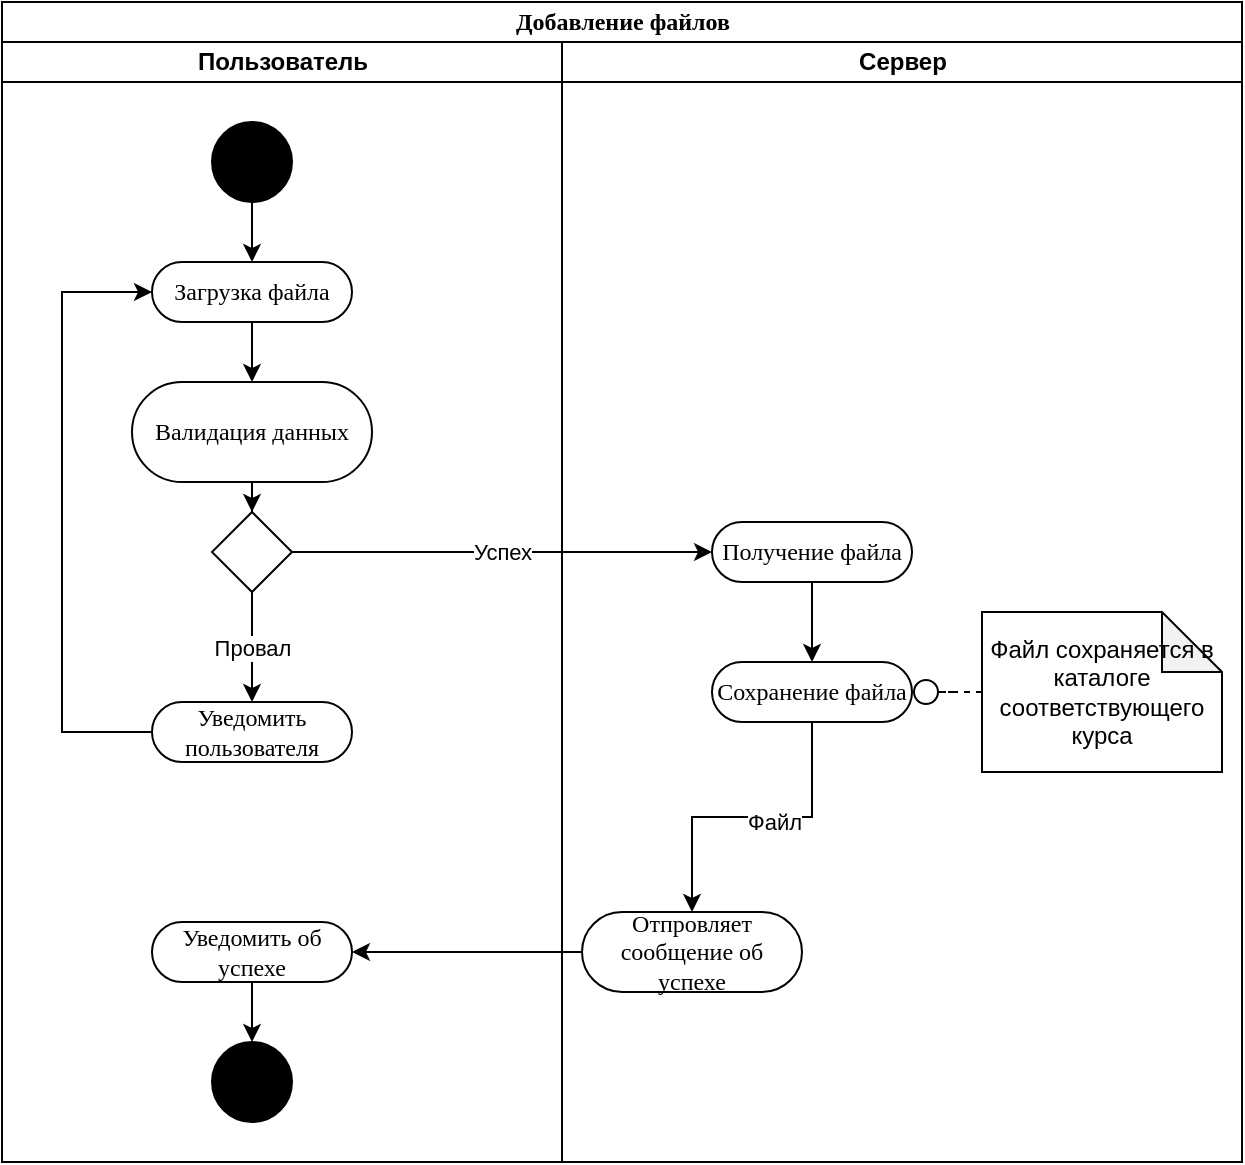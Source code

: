 <mxfile version="23.1.5" type="device">
  <diagram name="Page-1" id="0783ab3e-0a74-02c8-0abd-f7b4e66b4bec">
    <mxGraphModel dx="1434" dy="884" grid="1" gridSize="10" guides="1" tooltips="1" connect="1" arrows="1" fold="1" page="1" pageScale="1" pageWidth="850" pageHeight="1100" background="none" math="0" shadow="0">
      <root>
        <mxCell id="0" />
        <mxCell id="1" parent="0" />
        <mxCell id="1c1d494c118603dd-1" value="Добавление файлов" style="swimlane;html=1;childLayout=stackLayout;startSize=20;rounded=0;shadow=0;comic=0;labelBackgroundColor=none;strokeWidth=1;fontFamily=Verdana;fontSize=12;align=center;" parent="1" vertex="1">
          <mxGeometry x="170" y="20" width="620" height="580" as="geometry" />
        </mxCell>
        <mxCell id="1c1d494c118603dd-2" value="Пользователь" style="swimlane;html=1;startSize=20;" parent="1c1d494c118603dd-1" vertex="1">
          <mxGeometry y="20" width="280" height="560" as="geometry" />
        </mxCell>
        <mxCell id="yDDlAVwDFiMJ1X_nCUAS-12" style="edgeStyle=orthogonalEdgeStyle;rounded=0;orthogonalLoop=1;jettySize=auto;html=1;entryX=0.5;entryY=0;entryDx=0;entryDy=0;" parent="1c1d494c118603dd-2" source="1c1d494c118603dd-6" target="yDDlAVwDFiMJ1X_nCUAS-10" edge="1">
          <mxGeometry relative="1" as="geometry" />
        </mxCell>
        <mxCell id="1c1d494c118603dd-6" value="Валидация данных" style="rounded=1;whiteSpace=wrap;html=1;shadow=0;comic=0;labelBackgroundColor=none;strokeWidth=1;fontFamily=Verdana;fontSize=12;align=center;arcSize=50;" parent="1c1d494c118603dd-2" vertex="1">
          <mxGeometry x="65" y="170" width="120" height="50" as="geometry" />
        </mxCell>
        <mxCell id="yDDlAVwDFiMJ1X_nCUAS-14" style="edgeStyle=orthogonalEdgeStyle;rounded=0;orthogonalLoop=1;jettySize=auto;html=1;entryX=0;entryY=0.5;entryDx=0;entryDy=0;" parent="1c1d494c118603dd-2" source="1c1d494c118603dd-7" target="60571a20871a0731-8" edge="1">
          <mxGeometry relative="1" as="geometry">
            <Array as="points">
              <mxPoint x="30" y="345" />
              <mxPoint x="30" y="125" />
            </Array>
          </mxGeometry>
        </mxCell>
        <mxCell id="1c1d494c118603dd-7" value="Уведомить пользователя" style="rounded=1;whiteSpace=wrap;html=1;shadow=0;comic=0;labelBackgroundColor=none;strokeWidth=1;fontFamily=Verdana;fontSize=12;align=center;arcSize=50;" parent="1c1d494c118603dd-2" vertex="1">
          <mxGeometry x="75" y="330" width="100" height="30" as="geometry" />
        </mxCell>
        <mxCell id="yDDlAVwDFiMJ1X_nCUAS-4" style="edgeStyle=orthogonalEdgeStyle;rounded=0;orthogonalLoop=1;jettySize=auto;html=1;" parent="1c1d494c118603dd-2" source="60571a20871a0731-4" target="60571a20871a0731-8" edge="1">
          <mxGeometry relative="1" as="geometry" />
        </mxCell>
        <mxCell id="60571a20871a0731-4" value="" style="ellipse;whiteSpace=wrap;html=1;rounded=0;shadow=0;comic=0;labelBackgroundColor=none;strokeWidth=1;fillColor=#000000;fontFamily=Verdana;fontSize=12;align=center;" parent="1c1d494c118603dd-2" vertex="1">
          <mxGeometry x="105" y="40" width="40" height="40" as="geometry" />
        </mxCell>
        <mxCell id="yDDlAVwDFiMJ1X_nCUAS-3" style="edgeStyle=orthogonalEdgeStyle;rounded=0;orthogonalLoop=1;jettySize=auto;html=1;" parent="1c1d494c118603dd-2" source="60571a20871a0731-8" target="1c1d494c118603dd-6" edge="1">
          <mxGeometry relative="1" as="geometry" />
        </mxCell>
        <mxCell id="60571a20871a0731-8" value="Загрузка файла" style="rounded=1;whiteSpace=wrap;html=1;shadow=0;comic=0;labelBackgroundColor=none;strokeWidth=1;fontFamily=Verdana;fontSize=12;align=center;arcSize=50;" parent="1c1d494c118603dd-2" vertex="1">
          <mxGeometry x="75" y="110" width="100" height="30" as="geometry" />
        </mxCell>
        <mxCell id="yDDlAVwDFiMJ1X_nCUAS-13" value="Провал" style="edgeStyle=orthogonalEdgeStyle;rounded=0;orthogonalLoop=1;jettySize=auto;html=1;entryX=0.5;entryY=0;entryDx=0;entryDy=0;" parent="1c1d494c118603dd-2" source="yDDlAVwDFiMJ1X_nCUAS-10" target="1c1d494c118603dd-7" edge="1">
          <mxGeometry relative="1" as="geometry" />
        </mxCell>
        <mxCell id="yDDlAVwDFiMJ1X_nCUAS-10" value="" style="rhombus;whiteSpace=wrap;html=1;" parent="1c1d494c118603dd-2" vertex="1">
          <mxGeometry x="105" y="235" width="40" height="40" as="geometry" />
        </mxCell>
        <mxCell id="yDDlAVwDFiMJ1X_nCUAS-22" style="edgeStyle=orthogonalEdgeStyle;rounded=0;orthogonalLoop=1;jettySize=auto;html=1;entryX=0.5;entryY=0;entryDx=0;entryDy=0;" parent="1c1d494c118603dd-2" source="1c1d494c118603dd-11" target="yDDlAVwDFiMJ1X_nCUAS-21" edge="1">
          <mxGeometry relative="1" as="geometry" />
        </mxCell>
        <mxCell id="1c1d494c118603dd-11" value="Уведомить об успехе" style="rounded=1;whiteSpace=wrap;html=1;shadow=0;comic=0;labelBackgroundColor=none;strokeWidth=1;fontFamily=Verdana;fontSize=12;align=center;arcSize=50;" parent="1c1d494c118603dd-2" vertex="1">
          <mxGeometry x="75" y="440" width="100" height="30" as="geometry" />
        </mxCell>
        <mxCell id="yDDlAVwDFiMJ1X_nCUAS-21" value="" style="ellipse;whiteSpace=wrap;html=1;rounded=0;shadow=0;comic=0;labelBackgroundColor=none;strokeWidth=1;fillColor=#000000;fontFamily=Verdana;fontSize=12;align=center;" parent="1c1d494c118603dd-2" vertex="1">
          <mxGeometry x="105" y="500" width="40" height="40" as="geometry" />
        </mxCell>
        <mxCell id="1c1d494c118603dd-3" value="Сервер" style="swimlane;html=1;startSize=20;" parent="1c1d494c118603dd-1" vertex="1">
          <mxGeometry x="280" y="20" width="340" height="560" as="geometry" />
        </mxCell>
        <mxCell id="yDDlAVwDFiMJ1X_nCUAS-15" style="edgeStyle=orthogonalEdgeStyle;rounded=0;orthogonalLoop=1;jettySize=auto;html=1;entryX=0.5;entryY=0;entryDx=0;entryDy=0;" parent="1c1d494c118603dd-3" source="yDDlAVwDFiMJ1X_nCUAS-7" target="yDDlAVwDFiMJ1X_nCUAS-9" edge="1">
          <mxGeometry relative="1" as="geometry" />
        </mxCell>
        <mxCell id="yDDlAVwDFiMJ1X_nCUAS-7" value="Получение файла" style="rounded=1;whiteSpace=wrap;html=1;shadow=0;comic=0;labelBackgroundColor=none;strokeWidth=1;fontFamily=Verdana;fontSize=12;align=center;arcSize=50;" parent="1c1d494c118603dd-3" vertex="1">
          <mxGeometry x="75" y="240" width="100" height="30" as="geometry" />
        </mxCell>
        <mxCell id="fu69jTmWNdk3v0uYbW37-2" style="edgeStyle=orthogonalEdgeStyle;rounded=0;orthogonalLoop=1;jettySize=auto;html=1;" edge="1" parent="1c1d494c118603dd-3" source="yDDlAVwDFiMJ1X_nCUAS-9" target="yDDlAVwDFiMJ1X_nCUAS-23">
          <mxGeometry relative="1" as="geometry" />
        </mxCell>
        <mxCell id="fu69jTmWNdk3v0uYbW37-3" value="Файл" style="edgeLabel;html=1;align=center;verticalAlign=middle;resizable=0;points=[];" vertex="1" connectable="0" parent="fu69jTmWNdk3v0uYbW37-2">
          <mxGeometry x="-0.129" y="2" relative="1" as="geometry">
            <mxPoint x="1" as="offset" />
          </mxGeometry>
        </mxCell>
        <mxCell id="yDDlAVwDFiMJ1X_nCUAS-9" value="Сохранение файла" style="rounded=1;whiteSpace=wrap;html=1;shadow=0;comic=0;labelBackgroundColor=none;strokeWidth=1;fontFamily=Verdana;fontSize=12;align=center;arcSize=50;" parent="1c1d494c118603dd-3" vertex="1">
          <mxGeometry x="75" y="310" width="100" height="30" as="geometry" />
        </mxCell>
        <mxCell id="yDDlAVwDFiMJ1X_nCUAS-17" style="edgeStyle=orthogonalEdgeStyle;rounded=0;orthogonalLoop=1;jettySize=auto;html=1;entryX=1;entryY=0.5;entryDx=0;entryDy=0;dashed=1;endArrow=circle;endFill=0;strokeWidth=1;endSize=5;startSize=5;" parent="1c1d494c118603dd-3" source="yDDlAVwDFiMJ1X_nCUAS-16" target="yDDlAVwDFiMJ1X_nCUAS-9" edge="1">
          <mxGeometry relative="1" as="geometry" />
        </mxCell>
        <mxCell id="yDDlAVwDFiMJ1X_nCUAS-16" value="Файл сохраняется в каталоге соответствующего курса" style="shape=note;whiteSpace=wrap;html=1;backgroundOutline=1;darkOpacity=0.05;" parent="1c1d494c118603dd-3" vertex="1">
          <mxGeometry x="210" y="285" width="120" height="80" as="geometry" />
        </mxCell>
        <mxCell id="yDDlAVwDFiMJ1X_nCUAS-23" value="Отпровляет сообщение об успехе" style="rounded=1;whiteSpace=wrap;html=1;shadow=0;comic=0;labelBackgroundColor=none;strokeWidth=1;fontFamily=Verdana;fontSize=12;align=center;arcSize=50;" parent="1c1d494c118603dd-3" vertex="1">
          <mxGeometry x="10" y="435" width="110" height="40" as="geometry" />
        </mxCell>
        <mxCell id="yDDlAVwDFiMJ1X_nCUAS-25" style="edgeStyle=orthogonalEdgeStyle;rounded=0;orthogonalLoop=1;jettySize=auto;html=1;entryX=1;entryY=0.5;entryDx=0;entryDy=0;" parent="1c1d494c118603dd-1" source="yDDlAVwDFiMJ1X_nCUAS-23" target="1c1d494c118603dd-11" edge="1">
          <mxGeometry relative="1" as="geometry" />
        </mxCell>
        <mxCell id="fu69jTmWNdk3v0uYbW37-1" value="Успех" style="edgeStyle=orthogonalEdgeStyle;rounded=0;orthogonalLoop=1;jettySize=auto;html=1;entryX=0;entryY=0.5;entryDx=0;entryDy=0;" edge="1" parent="1c1d494c118603dd-1" source="yDDlAVwDFiMJ1X_nCUAS-10" target="yDDlAVwDFiMJ1X_nCUAS-7">
          <mxGeometry relative="1" as="geometry" />
        </mxCell>
      </root>
    </mxGraphModel>
  </diagram>
</mxfile>

